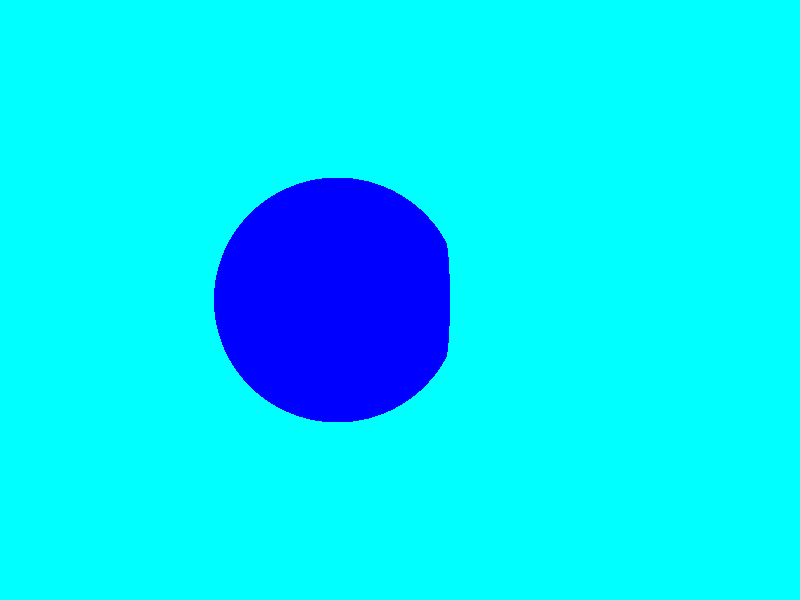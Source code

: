 //September 14, 2015


background {
	rgb<0,1,1>
}

#declare FrontCamPos = <0,0,-10>;
#declare SideCamPos = <5,0,0>;


camera {
	location FrontCamPos
	look_at <0,0,0>
}

light_source {
	<2,5,-2>
	rgb<1,1,1>
}


#declare Ball = sphere {
	<0,0,0>
	2
};

#declare SolidBlue = texture {
	pigment {
		rgbf<0,0,1,.5> //f stands for filter and 4th num is transparency
	}
};

#declare SolidRed = texture {
	pigment {
		rgbf<1,0,0,.5>
	}
};


#declare TwoBalls = difference {
	object{
		Ball
		texture {SolidBlue}
		translate <-1,0,0>
	}
	object {
		Ball
		texture {SolidRed}
		scale <.5,.5,.5>
		translate <1,0,0>
	}
}; //Can use all of the following in #declare:
//union does basically nothing, but allows you to save spheres together
//merge erases all inside architecture of the shapes, which is useful for transparent objects
//intersection erases everything that is not touching - opposite of merge
//difference cuts out the second from the first, like subtraction


object {
	TwoBalls
}
	
	